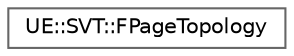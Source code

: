 digraph "Graphical Class Hierarchy"
{
 // INTERACTIVE_SVG=YES
 // LATEX_PDF_SIZE
  bgcolor="transparent";
  edge [fontname=Helvetica,fontsize=10,labelfontname=Helvetica,labelfontsize=10];
  node [fontname=Helvetica,fontsize=10,shape=box,height=0.2,width=0.4];
  rankdir="LR";
  Node0 [id="Node000000",label="UE::SVT::FPageTopology",height=0.2,width=0.4,color="grey40", fillcolor="white", style="filled",URL="$d5/dc2/structUE_1_1SVT_1_1FPageTopology.html",tooltip=" "];
}
